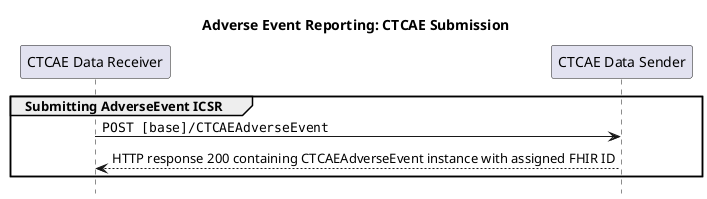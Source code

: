 @startuml
skinparam defaultFontName Arial

title Adverse Event Reporting: CTCAE Submission
hide footbox
participant "CTCAE Data Receiver" as Receiver
participant "CTCAE Data Sender" as Sender

group Submitting AdverseEvent ICSR
    "Receiver" -> "Sender" : ""POST [base]/CTCAEAdverseEvent""
    "Sender" --> "Receiver" : HTTP response 200 containing CTCAEAdverseEvent instance with assigned FHIR ID
end

@enduml
